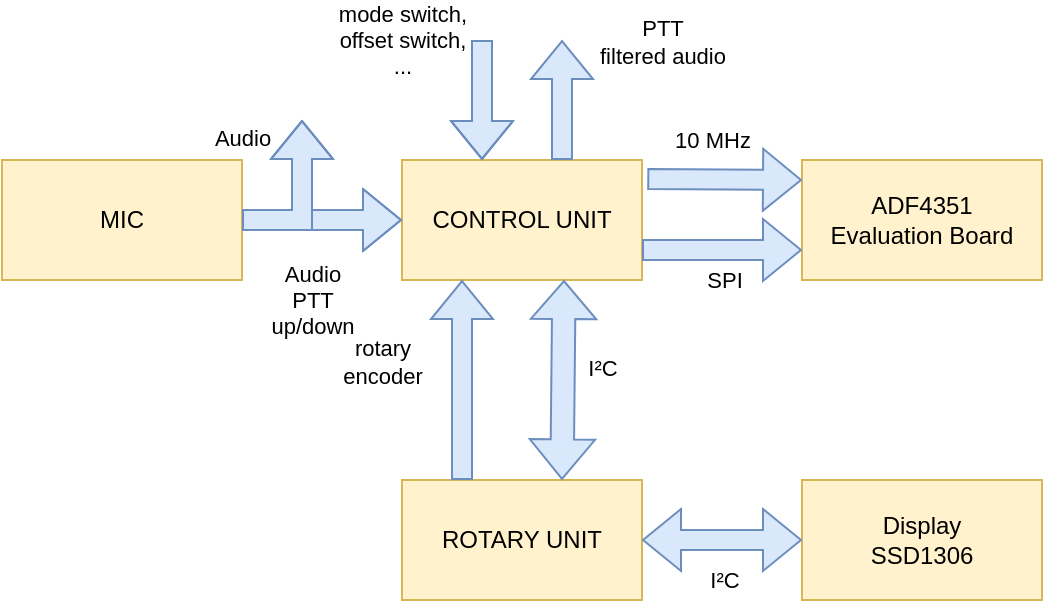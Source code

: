 <mxfile version="26.2.2">
  <diagram name="Seite-1" id="MMJsvqz9DJmHaiori6v3">
    <mxGraphModel dx="939" dy="988" grid="1" gridSize="10" guides="1" tooltips="1" connect="1" arrows="1" fold="1" page="1" pageScale="1" pageWidth="1169" pageHeight="827" math="0" shadow="0">
      <root>
        <mxCell id="0" />
        <mxCell id="1" parent="0" />
        <mxCell id="k-FTXKVmdJ3vicY7GIvl-1" value="CONTROL UNIT" style="rounded=0;whiteSpace=wrap;html=1;fillColor=#fff2cc;strokeColor=#d6b656;" vertex="1" parent="1">
          <mxGeometry x="480" y="280" width="120" height="60" as="geometry" />
        </mxCell>
        <mxCell id="k-FTXKVmdJ3vicY7GIvl-2" value="ROTARY UNIT" style="rounded=0;whiteSpace=wrap;html=1;fillColor=#fff2cc;strokeColor=#d6b656;" vertex="1" parent="1">
          <mxGeometry x="480" y="440" width="120" height="60" as="geometry" />
        </mxCell>
        <mxCell id="k-FTXKVmdJ3vicY7GIvl-3" value="" style="shape=flexArrow;endArrow=classic;startArrow=classic;html=1;rounded=0;entryX=0.675;entryY=1;entryDx=0;entryDy=0;entryPerimeter=0;width=11.667;startSize=6.258;fillColor=#dae8fc;strokeColor=#6c8ebf;" edge="1" parent="1" target="k-FTXKVmdJ3vicY7GIvl-1">
          <mxGeometry width="100" height="100" relative="1" as="geometry">
            <mxPoint x="560" y="440" as="sourcePoint" />
            <mxPoint x="570" y="370" as="targetPoint" />
          </mxGeometry>
        </mxCell>
        <mxCell id="k-FTXKVmdJ3vicY7GIvl-4" value="I²C&lt;div&gt;&lt;br&gt;&lt;/div&gt;" style="edgeLabel;html=1;align=center;verticalAlign=middle;resizable=0;points=[];" vertex="1" connectable="0" parent="k-FTXKVmdJ3vicY7GIvl-3">
          <mxGeometry x="-0.212" y="-4" relative="1" as="geometry">
            <mxPoint x="15" y="-10" as="offset" />
          </mxGeometry>
        </mxCell>
        <mxCell id="k-FTXKVmdJ3vicY7GIvl-5" value="" style="shape=flexArrow;endArrow=classic;html=1;rounded=0;entryX=0.25;entryY=1;entryDx=0;entryDy=0;exitX=0.25;exitY=0;exitDx=0;exitDy=0;fillColor=#dae8fc;strokeColor=#6c8ebf;" edge="1" parent="1" source="k-FTXKVmdJ3vicY7GIvl-2" target="k-FTXKVmdJ3vicY7GIvl-1">
          <mxGeometry width="50" height="50" relative="1" as="geometry">
            <mxPoint x="550" y="630" as="sourcePoint" />
            <mxPoint x="600" y="580" as="targetPoint" />
          </mxGeometry>
        </mxCell>
        <mxCell id="k-FTXKVmdJ3vicY7GIvl-6" value="rotary&lt;div&gt;encoder&lt;/div&gt;" style="edgeLabel;html=1;align=center;verticalAlign=middle;resizable=0;points=[];" vertex="1" connectable="0" parent="k-FTXKVmdJ3vicY7GIvl-5">
          <mxGeometry x="0.227" relative="1" as="geometry">
            <mxPoint x="-40" y="2" as="offset" />
          </mxGeometry>
        </mxCell>
        <mxCell id="k-FTXKVmdJ3vicY7GIvl-7" value="Display&lt;br&gt;SSD1306" style="rounded=0;whiteSpace=wrap;html=1;fillColor=#fff2cc;strokeColor=#d6b656;" vertex="1" parent="1">
          <mxGeometry x="680" y="440" width="120" height="60" as="geometry" />
        </mxCell>
        <mxCell id="k-FTXKVmdJ3vicY7GIvl-8" value="" style="shape=flexArrow;endArrow=classic;startArrow=classic;html=1;rounded=0;entryX=0;entryY=0.5;entryDx=0;entryDy=0;exitX=1;exitY=0.5;exitDx=0;exitDy=0;fillColor=#dae8fc;strokeColor=#6c8ebf;" edge="1" parent="1" source="k-FTXKVmdJ3vicY7GIvl-2" target="k-FTXKVmdJ3vicY7GIvl-7">
          <mxGeometry width="100" height="100" relative="1" as="geometry">
            <mxPoint x="530" y="650" as="sourcePoint" />
            <mxPoint x="630" y="550" as="targetPoint" />
          </mxGeometry>
        </mxCell>
        <mxCell id="k-FTXKVmdJ3vicY7GIvl-9" value="I²C" style="edgeLabel;html=1;align=center;verticalAlign=middle;resizable=0;points=[];" vertex="1" connectable="0" parent="k-FTXKVmdJ3vicY7GIvl-8">
          <mxGeometry x="-0.058" y="-4" relative="1" as="geometry">
            <mxPoint x="3" y="16" as="offset" />
          </mxGeometry>
        </mxCell>
        <mxCell id="k-FTXKVmdJ3vicY7GIvl-10" value="ADF4351&lt;br&gt;Evaluation Board" style="rounded=0;whiteSpace=wrap;html=1;fillColor=#fff2cc;strokeColor=#d6b656;" vertex="1" parent="1">
          <mxGeometry x="680" y="280" width="120" height="60" as="geometry" />
        </mxCell>
        <mxCell id="k-FTXKVmdJ3vicY7GIvl-12" value="" style="shape=flexArrow;endArrow=classic;html=1;rounded=0;entryX=0;entryY=0.75;entryDx=0;entryDy=0;exitX=1;exitY=0.75;exitDx=0;exitDy=0;fillColor=#dae8fc;strokeColor=#6c8ebf;" edge="1" parent="1" source="k-FTXKVmdJ3vicY7GIvl-1" target="k-FTXKVmdJ3vicY7GIvl-10">
          <mxGeometry width="50" height="50" relative="1" as="geometry">
            <mxPoint x="550" y="630" as="sourcePoint" />
            <mxPoint x="600" y="580" as="targetPoint" />
          </mxGeometry>
        </mxCell>
        <mxCell id="k-FTXKVmdJ3vicY7GIvl-13" value="SPI" style="edgeLabel;html=1;align=center;verticalAlign=middle;resizable=0;points=[];" vertex="1" connectable="0" parent="k-FTXKVmdJ3vicY7GIvl-12">
          <mxGeometry x="0.212" relative="1" as="geometry">
            <mxPoint x="-8" y="15" as="offset" />
          </mxGeometry>
        </mxCell>
        <mxCell id="k-FTXKVmdJ3vicY7GIvl-14" value="" style="shape=flexArrow;endArrow=classic;html=1;rounded=0;entryX=0;entryY=0.167;entryDx=0;entryDy=0;entryPerimeter=0;exitX=1.022;exitY=0.158;exitDx=0;exitDy=0;exitPerimeter=0;fillColor=#dae8fc;strokeColor=#6c8ebf;" edge="1" parent="1" source="k-FTXKVmdJ3vicY7GIvl-1" target="k-FTXKVmdJ3vicY7GIvl-10">
          <mxGeometry width="50" height="50" relative="1" as="geometry">
            <mxPoint x="550" y="630" as="sourcePoint" />
            <mxPoint x="600" y="580" as="targetPoint" />
          </mxGeometry>
        </mxCell>
        <mxCell id="k-FTXKVmdJ3vicY7GIvl-15" value="10 MHz" style="edgeLabel;html=1;align=center;verticalAlign=middle;resizable=0;points=[];" vertex="1" connectable="0" parent="k-FTXKVmdJ3vicY7GIvl-14">
          <mxGeometry x="-0.179" y="-7" relative="1" as="geometry">
            <mxPoint y="-27" as="offset" />
          </mxGeometry>
        </mxCell>
        <mxCell id="k-FTXKVmdJ3vicY7GIvl-16" value="MIC" style="rounded=0;whiteSpace=wrap;html=1;fillColor=#fff2cc;strokeColor=#d6b656;" vertex="1" parent="1">
          <mxGeometry x="280" y="280" width="120" height="60" as="geometry" />
        </mxCell>
        <mxCell id="k-FTXKVmdJ3vicY7GIvl-17" value="" style="shape=flexArrow;endArrow=classic;html=1;rounded=0;exitX=1;exitY=0.5;exitDx=0;exitDy=0;entryX=0;entryY=0.5;entryDx=0;entryDy=0;fillColor=#dae8fc;strokeColor=#6c8ebf;" edge="1" parent="1" source="k-FTXKVmdJ3vicY7GIvl-16" target="k-FTXKVmdJ3vicY7GIvl-1">
          <mxGeometry width="50" height="50" relative="1" as="geometry">
            <mxPoint x="550" y="630" as="sourcePoint" />
            <mxPoint x="460" y="310" as="targetPoint" />
            <Array as="points">
              <mxPoint x="440" y="310" />
              <mxPoint x="450" y="310" />
            </Array>
          </mxGeometry>
        </mxCell>
        <mxCell id="k-FTXKVmdJ3vicY7GIvl-18" value="Audio&lt;br&gt;PTT&lt;div&gt;up/down&lt;/div&gt;" style="edgeLabel;html=1;align=center;verticalAlign=middle;resizable=0;points=[];" vertex="1" connectable="0" parent="k-FTXKVmdJ3vicY7GIvl-17">
          <mxGeometry x="-0.121" y="-3" relative="1" as="geometry">
            <mxPoint y="37" as="offset" />
          </mxGeometry>
        </mxCell>
        <mxCell id="k-FTXKVmdJ3vicY7GIvl-19" value="" style="shape=flexArrow;endArrow=classic;html=1;rounded=0;fillColor=#dae8fc;strokeColor=#6c8ebf;" edge="1" parent="1">
          <mxGeometry width="50" height="50" relative="1" as="geometry">
            <mxPoint x="400" y="310" as="sourcePoint" />
            <mxPoint x="430" y="260" as="targetPoint" />
            <Array as="points">
              <mxPoint x="430" y="310" />
            </Array>
          </mxGeometry>
        </mxCell>
        <mxCell id="k-FTXKVmdJ3vicY7GIvl-21" value="Audio" style="edgeLabel;html=1;align=center;verticalAlign=middle;resizable=0;points=[];" vertex="1" connectable="0" parent="k-FTXKVmdJ3vicY7GIvl-19">
          <mxGeometry x="0.783" y="4" relative="1" as="geometry">
            <mxPoint x="-26" as="offset" />
          </mxGeometry>
        </mxCell>
        <mxCell id="k-FTXKVmdJ3vicY7GIvl-24" value="" style="shape=flexArrow;endArrow=classic;html=1;rounded=0;exitX=0.167;exitY=0;exitDx=0;exitDy=0;exitPerimeter=0;fillColor=#dae8fc;strokeColor=#6c8ebf;" edge="1" parent="1">
          <mxGeometry width="50" height="50" relative="1" as="geometry">
            <mxPoint x="560" y="280" as="sourcePoint" />
            <mxPoint x="560" y="220" as="targetPoint" />
          </mxGeometry>
        </mxCell>
        <mxCell id="k-FTXKVmdJ3vicY7GIvl-27" value="PTT&lt;br&gt;filtered audio" style="edgeLabel;html=1;align=center;verticalAlign=middle;resizable=0;points=[];" vertex="1" connectable="0" parent="k-FTXKVmdJ3vicY7GIvl-24">
          <mxGeometry x="0.489" y="-4" relative="1" as="geometry">
            <mxPoint x="46" y="-15" as="offset" />
          </mxGeometry>
        </mxCell>
        <mxCell id="k-FTXKVmdJ3vicY7GIvl-25" value="" style="shape=flexArrow;endArrow=classic;html=1;rounded=0;exitX=0.167;exitY=0;exitDx=0;exitDy=0;exitPerimeter=0;fillColor=#dae8fc;strokeColor=#6c8ebf;" edge="1" parent="1">
          <mxGeometry width="50" height="50" relative="1" as="geometry">
            <mxPoint x="520" y="220" as="sourcePoint" />
            <mxPoint x="520" y="280" as="targetPoint" />
            <Array as="points">
              <mxPoint x="520" y="240" />
            </Array>
          </mxGeometry>
        </mxCell>
        <mxCell id="k-FTXKVmdJ3vicY7GIvl-26" value="mode switch,&lt;div&gt;offset switch,&lt;/div&gt;&lt;div&gt;...&lt;/div&gt;" style="edgeLabel;html=1;align=center;verticalAlign=middle;resizable=0;points=[];" vertex="1" connectable="0" parent="k-FTXKVmdJ3vicY7GIvl-25">
          <mxGeometry x="0.039" y="-2" relative="1" as="geometry">
            <mxPoint x="-38" y="-31" as="offset" />
          </mxGeometry>
        </mxCell>
      </root>
    </mxGraphModel>
  </diagram>
</mxfile>
